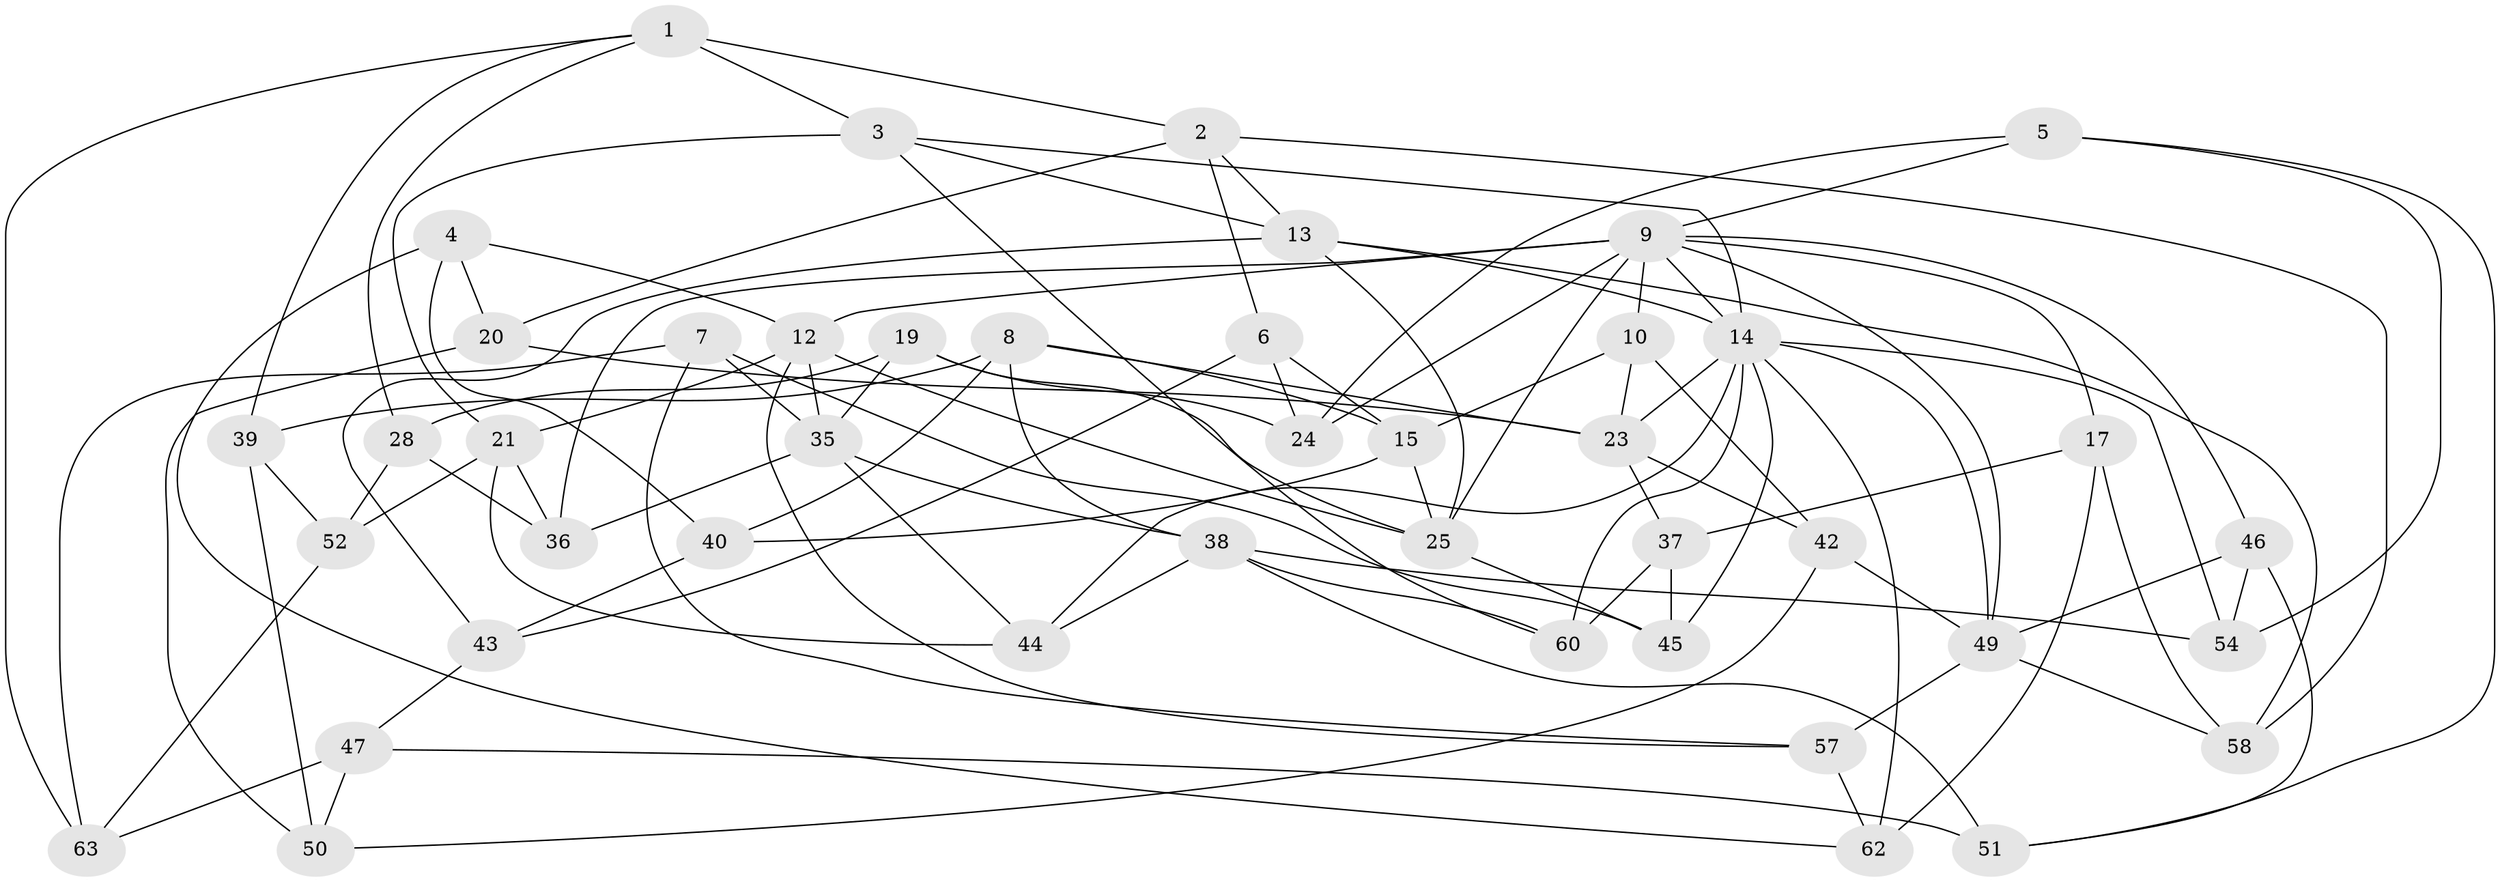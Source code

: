 // original degree distribution, {4: 1.0}
// Generated by graph-tools (version 1.1) at 2025/20/03/04/25 18:20:34]
// undirected, 44 vertices, 104 edges
graph export_dot {
graph [start="1"]
  node [color=gray90,style=filled];
  1 [super="+29"];
  2 [super="+53"];
  3 [super="+30"];
  4;
  5;
  6;
  7;
  8 [super="+11"];
  9 [super="+33+31"];
  10;
  12 [super="+18"];
  13 [super="+34"];
  14 [super="+61+26+27"];
  15 [super="+16"];
  17;
  19;
  20;
  21 [super="+22"];
  23 [super="+56"];
  24;
  25 [super="+32"];
  28;
  35 [super="+55"];
  36;
  37;
  38 [super="+48"];
  39;
  40;
  42;
  43;
  44;
  45;
  46;
  47;
  49 [super="+59"];
  50;
  51;
  52;
  54;
  57;
  58;
  60;
  62;
  63;
  1 -- 63;
  1 -- 39;
  1 -- 2 [weight=2];
  1 -- 3;
  1 -- 28;
  2 -- 6;
  2 -- 58;
  2 -- 20;
  2 -- 13;
  3 -- 13;
  3 -- 60;
  3 -- 21 [weight=2];
  3 -- 14;
  4 -- 20;
  4 -- 40;
  4 -- 62;
  4 -- 12;
  5 -- 51;
  5 -- 54;
  5 -- 24;
  5 -- 9;
  6 -- 24;
  6 -- 43;
  6 -- 15;
  7 -- 45;
  7 -- 57;
  7 -- 35;
  7 -- 63;
  8 -- 40;
  8 -- 38;
  8 -- 15 [weight=2];
  8 -- 39;
  8 -- 23;
  9 -- 24;
  9 -- 17;
  9 -- 36;
  9 -- 10;
  9 -- 12;
  9 -- 46;
  9 -- 25;
  9 -- 14;
  9 -- 49;
  10 -- 42;
  10 -- 23;
  10 -- 15;
  12 -- 57;
  12 -- 21;
  12 -- 25;
  12 -- 35;
  13 -- 43;
  13 -- 58;
  13 -- 25;
  13 -- 14;
  14 -- 62;
  14 -- 54;
  14 -- 60;
  14 -- 45;
  14 -- 49;
  14 -- 44;
  14 -- 23;
  15 -- 25;
  15 -- 40;
  17 -- 62;
  17 -- 37;
  17 -- 58;
  19 -- 24;
  19 -- 28;
  19 -- 35;
  19 -- 25;
  20 -- 50;
  20 -- 23;
  21 -- 52;
  21 -- 36;
  21 -- 44;
  23 -- 37;
  23 -- 42;
  25 -- 45;
  28 -- 36;
  28 -- 52;
  35 -- 44;
  35 -- 36;
  35 -- 38;
  37 -- 60;
  37 -- 45;
  38 -- 60;
  38 -- 54;
  38 -- 44;
  38 -- 51;
  39 -- 52;
  39 -- 50;
  40 -- 43;
  42 -- 50;
  42 -- 49;
  43 -- 47;
  46 -- 54;
  46 -- 51;
  46 -- 49;
  47 -- 51;
  47 -- 50;
  47 -- 63;
  49 -- 58;
  49 -- 57;
  52 -- 63;
  57 -- 62;
}
